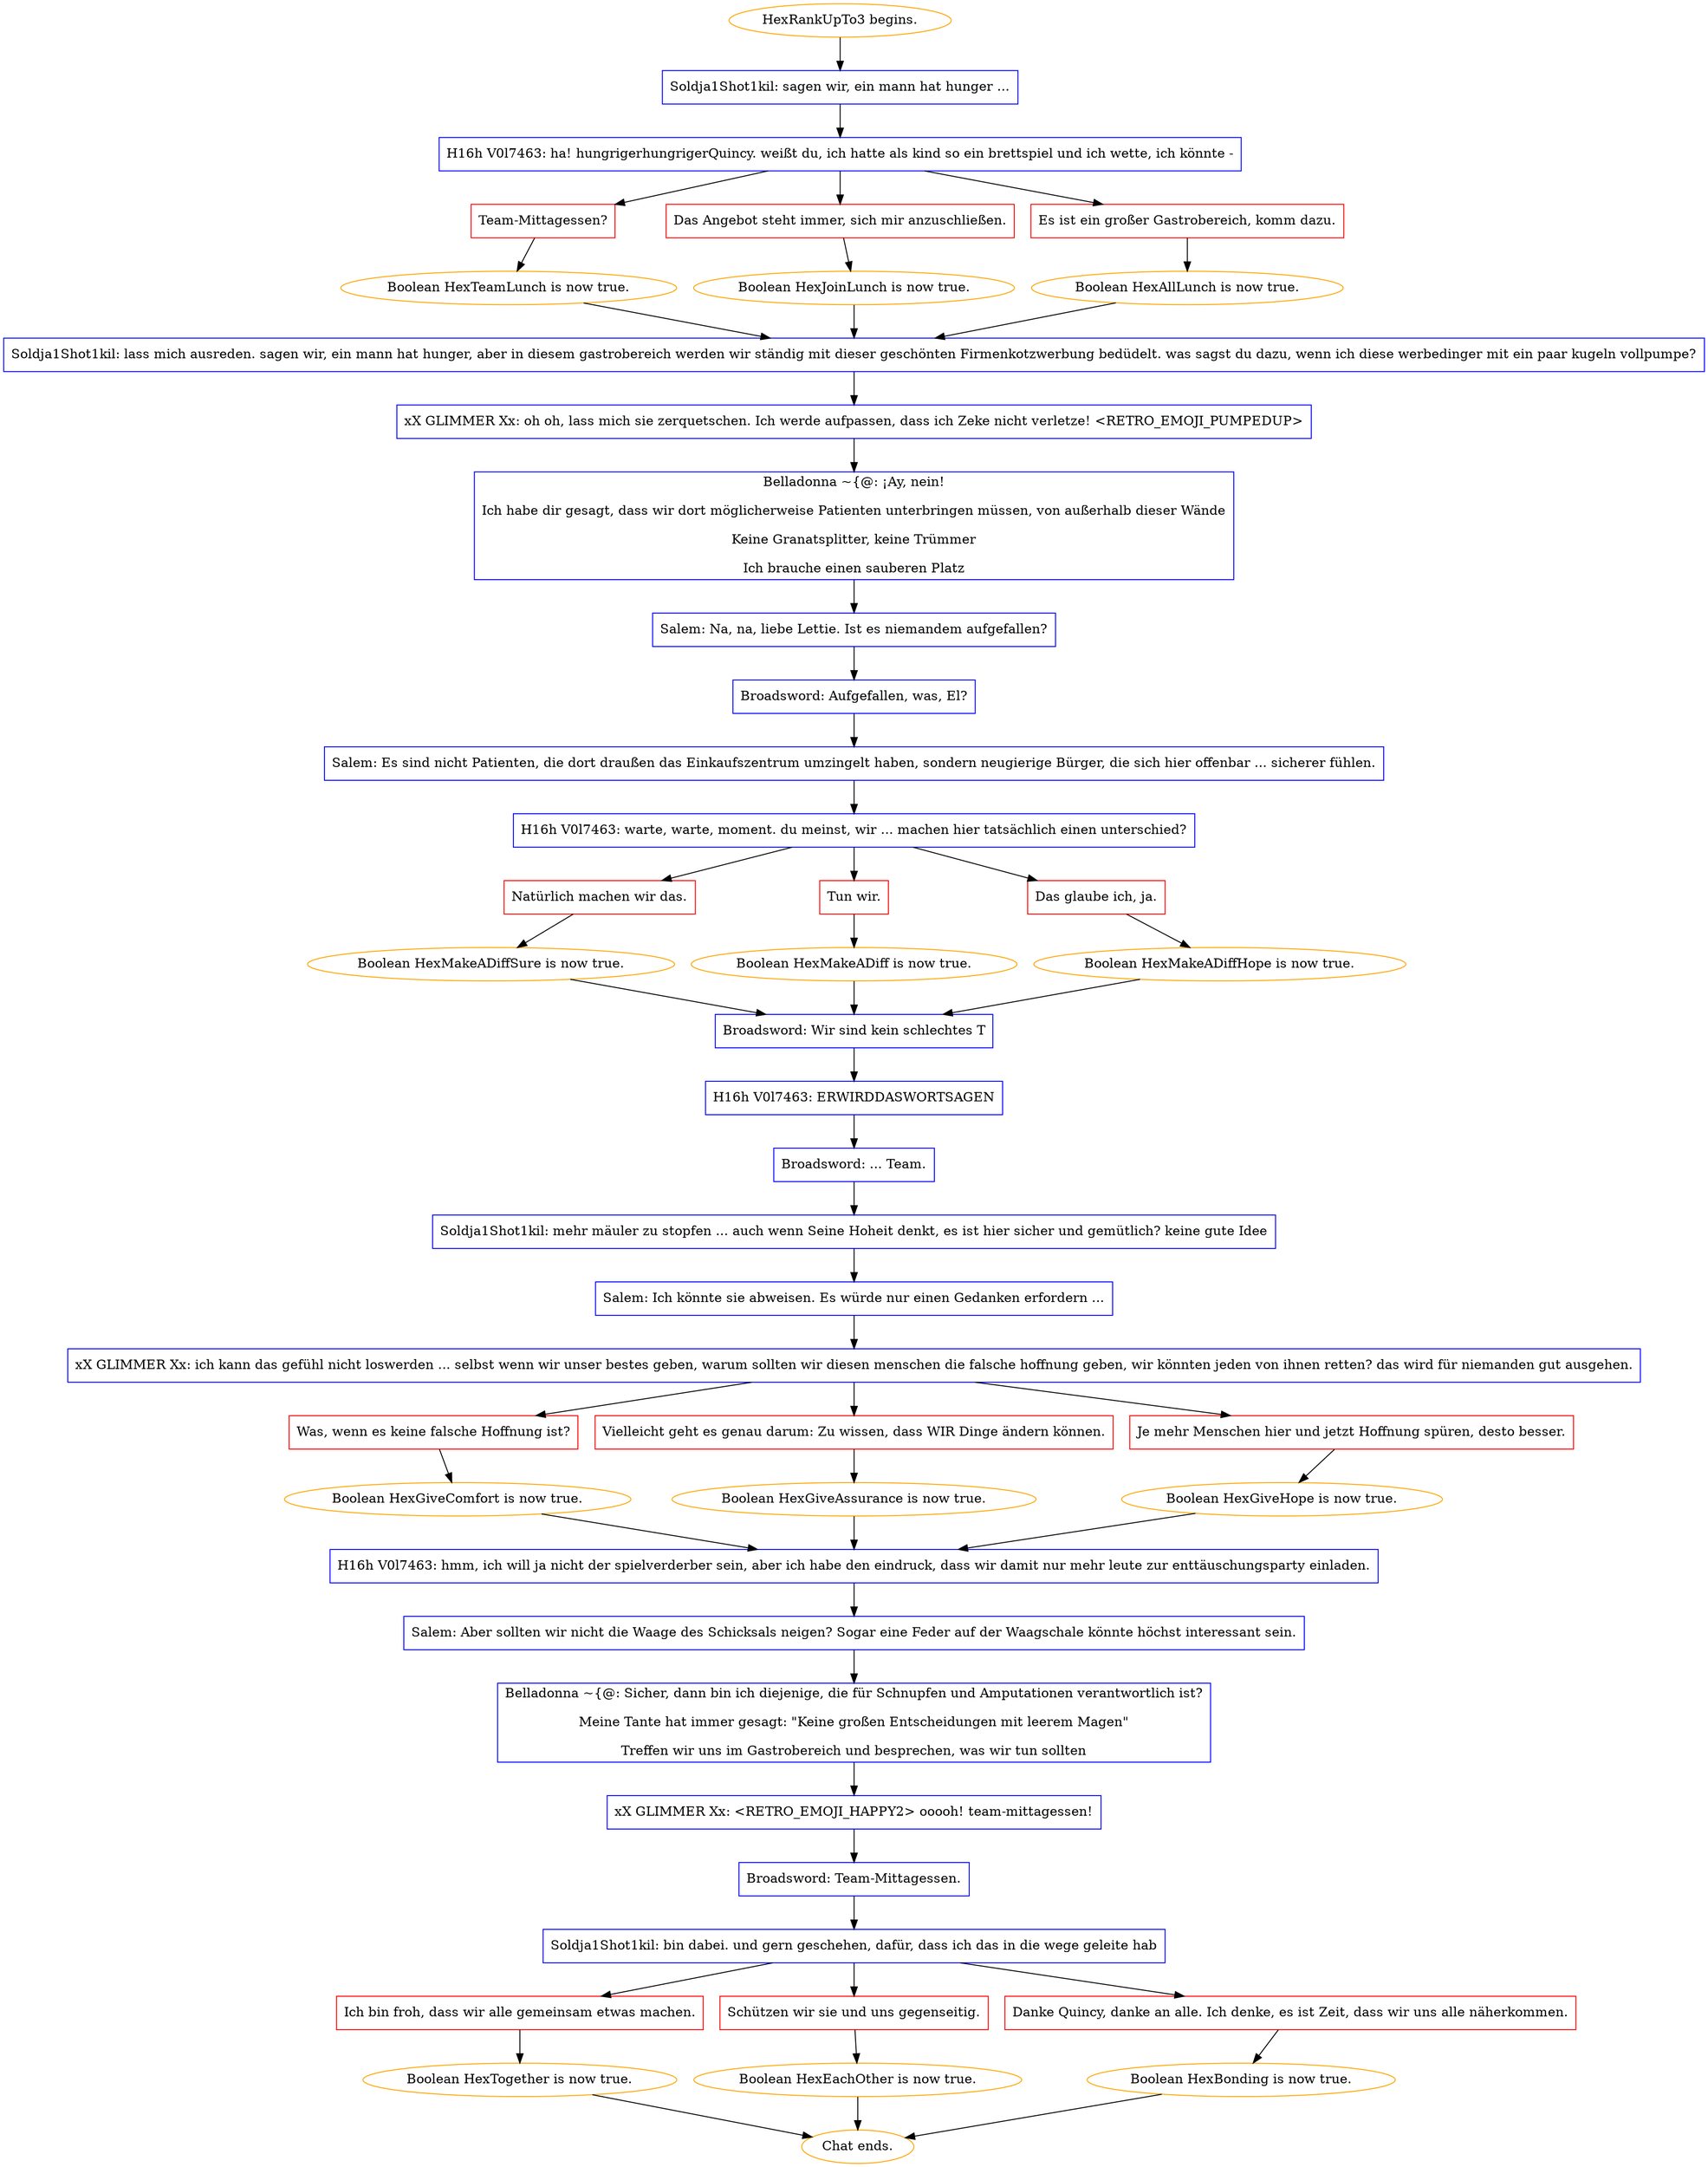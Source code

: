 digraph {
	"HexRankUpTo3 begins." [color=orange];
		"HexRankUpTo3 begins." -> j3198052685;
	j3198052685 [label="Soldja1Shot1kil: sagen wir, ein mann hat hunger ...",shape=box,color=blue];
		j3198052685 -> j368063186;
	j368063186 [label="H16h V0l7463: ha! hungrigerhungrigerQuincy. weißt du, ich hatte als kind so ein brettspiel und ich wette, ich könnte -",shape=box,color=blue];
		j368063186 -> j1564769315;
		j368063186 -> j2213166186;
		j368063186 -> j2188866558;
	j1564769315 [label="Team-Mittagessen?",shape=box,color=red];
		j1564769315 -> j1424427939;
	j2213166186 [label="Das Angebot steht immer, sich mir anzuschließen.",shape=box,color=red];
		j2213166186 -> j2874385506;
	j2188866558 [label="Es ist ein großer Gastrobereich, komm dazu.",shape=box,color=red];
		j2188866558 -> j424020793;
	j1424427939 [label="Boolean HexTeamLunch is now true.",color=orange];
		j1424427939 -> j3876834109;
	j2874385506 [label="Boolean HexJoinLunch is now true.",color=orange];
		j2874385506 -> j3876834109;
	j424020793 [label="Boolean HexAllLunch is now true.",color=orange];
		j424020793 -> j3876834109;
	j3876834109 [label="Soldja1Shot1kil: lass mich ausreden. sagen wir, ein mann hat hunger, aber in diesem gastrobereich werden wir ständig mit dieser geschönten Firmenkotzwerbung bedüdelt. was sagst du dazu, wenn ich diese werbedinger mit ein paar kugeln vollpumpe?",shape=box,color=blue];
		j3876834109 -> j3236933949;
	j3236933949 [label="xX GLIMMER Xx: oh oh, lass mich sie zerquetschen. Ich werde aufpassen, dass ich Zeke nicht verletze! <RETRO_EMOJI_PUMPEDUP>",shape=box,color=blue];
		j3236933949 -> j2229631159;
	j2229631159 [label="Belladonna ~{@: ¡Ay, nein!
Ich habe dir gesagt, dass wir dort möglicherweise Patienten unterbringen müssen, von außerhalb dieser Wände
Keine Granatsplitter, keine Trümmer
Ich brauche einen sauberen Platz",shape=box,color=blue];
		j2229631159 -> j2752854390;
	j2752854390 [label="Salem: Na, na, liebe Lettie. Ist es niemandem aufgefallen?",shape=box,color=blue];
		j2752854390 -> j2413438400;
	j2413438400 [label="Broadsword: Aufgefallen, was, El?",shape=box,color=blue];
		j2413438400 -> j3081265922;
	j3081265922 [label="Salem: Es sind nicht Patienten, die dort draußen das Einkaufszentrum umzingelt haben, sondern neugierige Bürger, die sich hier offenbar ... sicherer fühlen.",shape=box,color=blue];
		j3081265922 -> j282604569;
	j282604569 [label="H16h V0l7463: warte, warte, moment. du meinst, wir ... machen hier tatsächlich einen unterschied?",shape=box,color=blue];
		j282604569 -> j3393085586;
		j282604569 -> j2166243235;
		j282604569 -> j3747035065;
	j3393085586 [label="Natürlich machen wir das.",shape=box,color=red];
		j3393085586 -> j3171895318;
	j2166243235 [label="Tun wir.",shape=box,color=red];
		j2166243235 -> j3786408793;
	j3747035065 [label="Das glaube ich, ja.",shape=box,color=red];
		j3747035065 -> j1555528540;
	j3171895318 [label="Boolean HexMakeADiffSure is now true.",color=orange];
		j3171895318 -> j1739278897;
	j3786408793 [label="Boolean HexMakeADiff is now true.",color=orange];
		j3786408793 -> j1739278897;
	j1555528540 [label="Boolean HexMakeADiffHope is now true.",color=orange];
		j1555528540 -> j1739278897;
	j1739278897 [label="Broadsword: Wir sind kein schlechtes T",shape=box,color=blue];
		j1739278897 -> j2196295282;
	j2196295282 [label="H16h V0l7463: ERWIRDDASWORTSAGEN",shape=box,color=blue];
		j2196295282 -> j3934615311;
	j3934615311 [label="Broadsword: ... Team.",shape=box,color=blue];
		j3934615311 -> j2208307560;
	j2208307560 [label="Soldja1Shot1kil: mehr mäuler zu stopfen ... auch wenn Seine Hoheit denkt, es ist hier sicher und gemütlich? keine gute Idee",shape=box,color=blue];
		j2208307560 -> j2032079668;
	j2032079668 [label="Salem: Ich könnte sie abweisen. Es würde nur einen Gedanken erfordern ...",shape=box,color=blue];
		j2032079668 -> j387278285;
	j387278285 [label="xX GLIMMER Xx: ich kann das gefühl nicht loswerden ... selbst wenn wir unser bestes geben, warum sollten wir diesen menschen die falsche hoffnung geben, wir könnten jeden von ihnen retten? das wird für niemanden gut ausgehen.",shape=box,color=blue];
		j387278285 -> j1698563992;
		j387278285 -> j812894193;
		j387278285 -> j3696397284;
	j1698563992 [label="Was, wenn es keine falsche Hoffnung ist?",shape=box,color=red];
		j1698563992 -> j3928914061;
	j812894193 [label="Vielleicht geht es genau darum: Zu wissen, dass WIR Dinge ändern können.",shape=box,color=red];
		j812894193 -> j4243581051;
	j3696397284 [label="Je mehr Menschen hier und jetzt Hoffnung spüren, desto besser.",shape=box,color=red];
		j3696397284 -> j1206739257;
	j3928914061 [label="Boolean HexGiveComfort is now true.",color=orange];
		j3928914061 -> j3729806658;
	j4243581051 [label="Boolean HexGiveAssurance is now true.",color=orange];
		j4243581051 -> j3729806658;
	j1206739257 [label="Boolean HexGiveHope is now true.",color=orange];
		j1206739257 -> j3729806658;
	j3729806658 [label="H16h V0l7463: hmm, ich will ja nicht der spielverderber sein, aber ich habe den eindruck, dass wir damit nur mehr leute zur enttäuschungsparty einladen.",shape=box,color=blue];
		j3729806658 -> j1318021772;
	j1318021772 [label="Salem: Aber sollten wir nicht die Waage des Schicksals neigen? Sogar eine Feder auf der Waagschale könnte höchst interessant sein.",shape=box,color=blue];
		j1318021772 -> j478624094;
	j478624094 [label="Belladonna ~{@: Sicher, dann bin ich diejenige, die für Schnupfen und Amputationen verantwortlich ist?
Meine Tante hat immer gesagt: \"Keine großen Entscheidungen mit leerem Magen\"
Treffen wir uns im Gastrobereich und besprechen, was wir tun sollten",shape=box,color=blue];
		j478624094 -> j2324275732;
	j2324275732 [label="xX GLIMMER Xx: <RETRO_EMOJI_HAPPY2> ooooh! team-mittagessen!",shape=box,color=blue];
		j2324275732 -> j2561679358;
	j2561679358 [label="Broadsword: Team-Mittagessen.",shape=box,color=blue];
		j2561679358 -> j3700444698;
	j3700444698 [label="Soldja1Shot1kil: bin dabei. und gern geschehen, dafür, dass ich das in die wege geleite hab",shape=box,color=blue];
		j3700444698 -> j1058244418;
		j3700444698 -> j209255684;
		j3700444698 -> j4286392707;
	j1058244418 [label="Ich bin froh, dass wir alle gemeinsam etwas machen.",shape=box,color=red];
		j1058244418 -> j2358702547;
	j209255684 [label="Schützen wir sie und uns gegenseitig.",shape=box,color=red];
		j209255684 -> j2321050970;
	j4286392707 [label="Danke Quincy, danke an alle. Ich denke, es ist Zeit, dass wir uns alle näherkommen.",shape=box,color=red];
		j4286392707 -> j873465822;
	j2358702547 [label="Boolean HexTogether is now true.",color=orange];
		j2358702547 -> "Chat ends.";
	j2321050970 [label="Boolean HexEachOther is now true.",color=orange];
		j2321050970 -> "Chat ends.";
	j873465822 [label="Boolean HexBonding is now true.",color=orange];
		j873465822 -> "Chat ends.";
	"Chat ends." [color=orange];
}